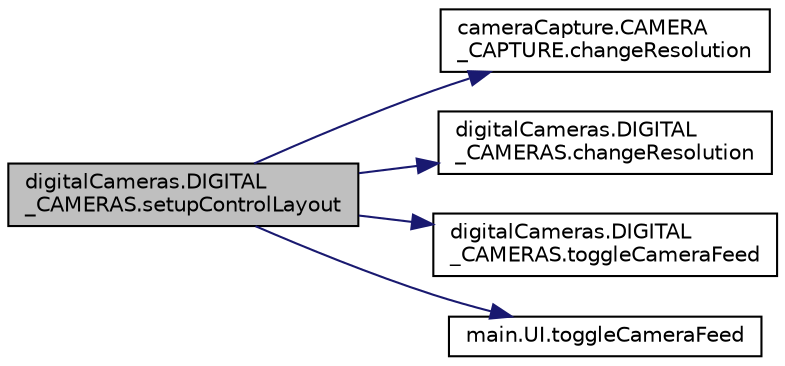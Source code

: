 digraph "digitalCameras.DIGITAL_CAMERAS.setupControlLayout"
{
 // LATEX_PDF_SIZE
  edge [fontname="Helvetica",fontsize="10",labelfontname="Helvetica",labelfontsize="10"];
  node [fontname="Helvetica",fontsize="10",shape=record];
  rankdir="LR";
  Node1 [label="digitalCameras.DIGITAL\l_CAMERAS.setupControlLayout",height=0.2,width=0.4,color="black", fillcolor="grey75", style="filled", fontcolor="black",tooltip="CONTROL PANEL TAB ###."];
  Node1 -> Node2 [color="midnightblue",fontsize="10",style="solid",fontname="Helvetica"];
  Node2 [label="cameraCapture.CAMERA\l_CAPTURE.changeResolution",height=0.2,width=0.4,color="black", fillcolor="white", style="filled",URL="$classcamera_capture_1_1_c_a_m_e_r_a___c_a_p_t_u_r_e.html#acde251476ee95827d76f64ba8c15c578",tooltip=" "];
  Node1 -> Node3 [color="midnightblue",fontsize="10",style="solid",fontname="Helvetica"];
  Node3 [label="digitalCameras.DIGITAL\l_CAMERAS.changeResolution",height=0.2,width=0.4,color="black", fillcolor="white", style="filled",URL="$classdigital_cameras_1_1_d_i_g_i_t_a_l___c_a_m_e_r_a_s.html#a7174c9fc5767a9835e46e5d6f368554b",tooltip=" "];
  Node1 -> Node4 [color="midnightblue",fontsize="10",style="solid",fontname="Helvetica"];
  Node4 [label="digitalCameras.DIGITAL\l_CAMERAS.toggleCameraFeed",height=0.2,width=0.4,color="black", fillcolor="white", style="filled",URL="$classdigital_cameras_1_1_d_i_g_i_t_a_l___c_a_m_e_r_a_s.html#a58d0546941846ba3289f3e6eebf671a4",tooltip=" "];
  Node1 -> Node5 [color="midnightblue",fontsize="10",style="solid",fontname="Helvetica"];
  Node5 [label="main.UI.toggleCameraFeed",height=0.2,width=0.4,color="black", fillcolor="white", style="filled",URL="$classmain_1_1_u_i.html#ada1257062060358b26465ec51c2d2e82",tooltip=" "];
}
